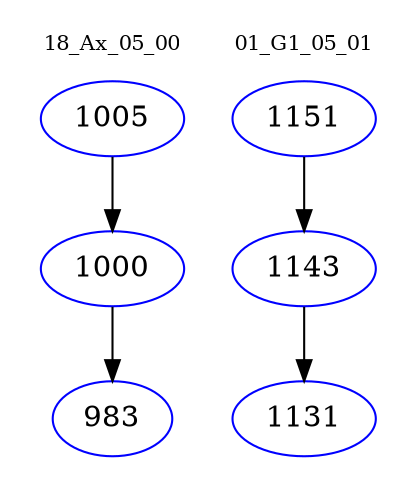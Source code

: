digraph{
subgraph cluster_0 {
color = white
label = "18_Ax_05_00";
fontsize=10;
T0_1005 [label="1005", color="blue"]
T0_1005 -> T0_1000 [color="black"]
T0_1000 [label="1000", color="blue"]
T0_1000 -> T0_983 [color="black"]
T0_983 [label="983", color="blue"]
}
subgraph cluster_1 {
color = white
label = "01_G1_05_01";
fontsize=10;
T1_1151 [label="1151", color="blue"]
T1_1151 -> T1_1143 [color="black"]
T1_1143 [label="1143", color="blue"]
T1_1143 -> T1_1131 [color="black"]
T1_1131 [label="1131", color="blue"]
}
}
